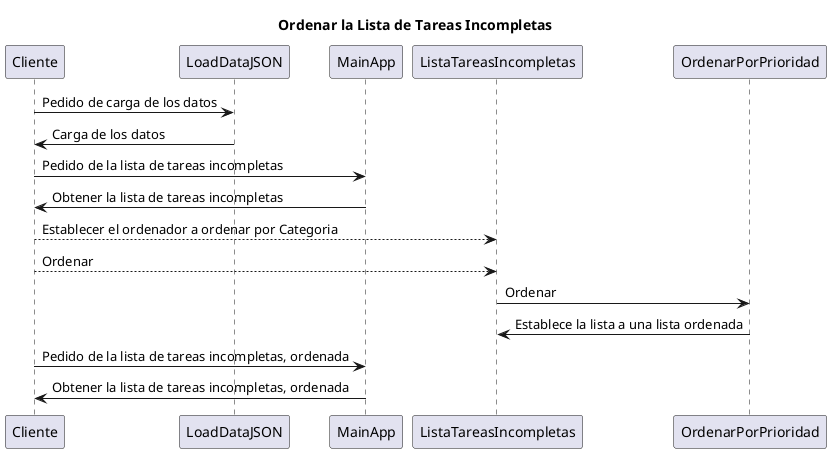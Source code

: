 @startuml Ordenar la Lista de Tareas Incompletas
title Ordenar la Lista de Tareas Incompletas
Cliente -> LoadDataJSON: Pedido de carga de los datos
LoadDataJSON -> Cliente: Carga de los datos
Cliente -> MainApp: Pedido de la lista de tareas incompletas
MainApp -> Cliente: Obtener la lista de tareas incompletas
Cliente --> ListaTareasIncompletas: Establecer el ordenador a ordenar por Categoria
Cliente --> ListaTareasIncompletas: Ordenar
ListaTareasIncompletas -> OrdenarPorPrioridad: Ordenar
OrdenarPorPrioridad -> ListaTareasIncompletas: Establece la lista a una lista ordenada
Cliente -> MainApp: Pedido de la lista de tareas incompletas, ordenada
MainApp -> Cliente: Obtener la lista de tareas incompletas, ordenada
@enduml
